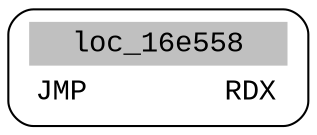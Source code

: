 digraph asm_graph {
1941 [
shape="Mrecord" fontname="Courier New"label =<<table border="0" cellborder="0" cellpadding="3"><tr><td align="center" colspan="2" bgcolor="grey">loc_16e558</td></tr><tr><td align="left">JMP        RDX</td></tr></table>> ];
}